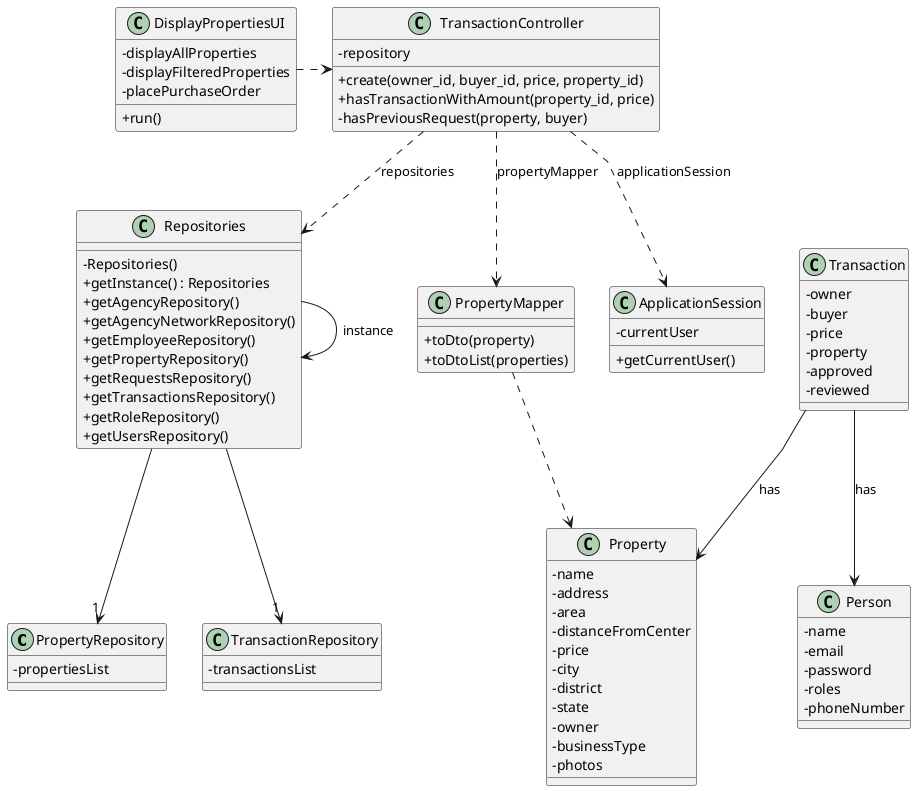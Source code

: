 @startuml

skinparam packageStyle rectangle
skinparam shadowing false
skinparam linetype polyline

skinparam classAttributeIconSize 0

class PropertyRepository {
	- propertiesList
}

class TransactionRepository {
	- transactionsList
}

class Repositories {
    - Repositories()
    + getInstance() : Repositories
    + getAgencyRepository()
    + getAgencyNetworkRepository()
    + getEmployeeRepository()
    + getPropertyRepository()
    + getRequestsRepository()
    + getTransactionsRepository()
    + getRoleRepository()
    + getUsersRepository()
}

class Person {
	- name
	- email
	- password
	- roles
	- phoneNumber
}

class Property {
	- name
	- address
	- area
	- distanceFromCenter
	- price
	- city
	- district
	- state
	- owner
	- businessType
	- photos
}

class Transaction {
	- owner
	- buyer
	- price
	- property
	- approved
	- reviewed
}

class PropertyMapper {
	+ toDto(property)
	+ toDtoList(properties)
}

class ApplicationSession {
    -currentUser
    +getCurrentUser()
}

class DisplayPropertiesUI {
	+ run()
	- displayAllProperties
	- displayFilteredProperties
	- placePurchaseOrder
}

class TransactionController {
	- repository
	+ create(owner_id, buyer_id, price, property_id)
	+ hasTransactionWithAmount(property_id, price)
	- hasPreviousRequest(property, buyer)
}

Repositories -> Repositories : instance

DisplayPropertiesUI .> TransactionController

TransactionController ..> Repositories : repositories
Repositories --> "1" TransactionRepository
Repositories --> "1" PropertyRepository

TransactionController ..> ApplicationSession : applicationSession
TransactionController ..> PropertyMapper : propertyMapper
PropertyMapper ..> Property

Transaction --> Person : has
Transaction --> Property : has

@enduml
